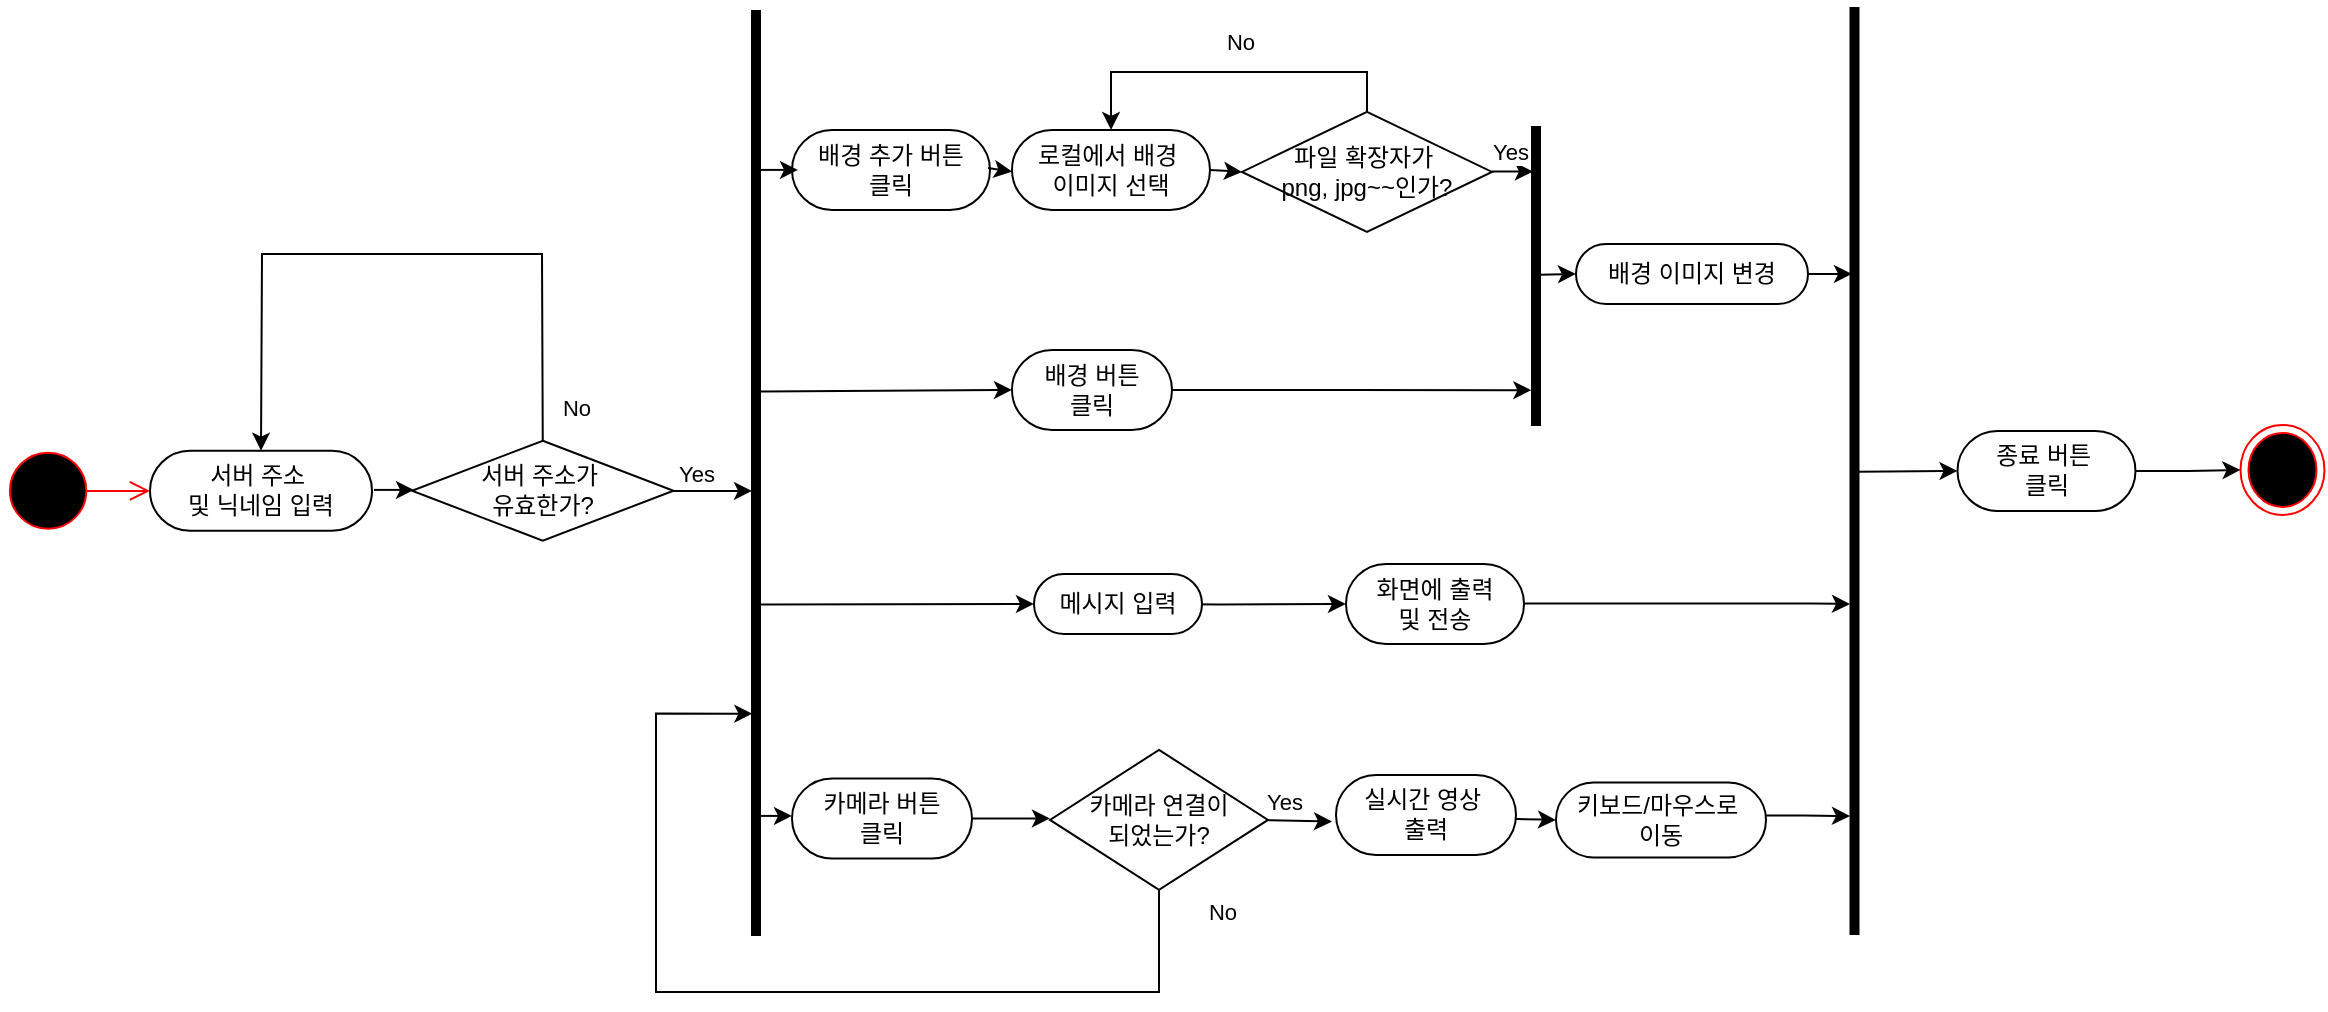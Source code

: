 <mxfile version="25.0.3">
  <diagram name="페이지-1" id="XvQF9n6qywICk4ydZcP7">
    <mxGraphModel dx="1030" dy="-169" grid="1" gridSize="10" guides="1" tooltips="1" connect="1" arrows="1" fold="1" page="1" pageScale="1" pageWidth="827" pageHeight="1169" math="0" shadow="0">
      <root>
        <mxCell id="0" />
        <mxCell id="1" parent="0" />
        <mxCell id="Ij9K8iB4IWFIipHfGx9D-1" value="" style="ellipse;html=1;shape=endState;fillColor=#000000;strokeColor=#ff0000;rotation=-90;" vertex="1" parent="1">
          <mxGeometry x="2187.75" y="1497.95" width="45" height="42" as="geometry" />
        </mxCell>
        <mxCell id="Ij9K8iB4IWFIipHfGx9D-2" value="" style="ellipse;html=1;shape=startState;fillColor=#000000;strokeColor=#ff0000;rotation=-90;" vertex="1" parent="1">
          <mxGeometry x="1070" y="1506.28" width="46.09" height="46.17" as="geometry" />
        </mxCell>
        <mxCell id="Ij9K8iB4IWFIipHfGx9D-3" value="" style="edgeStyle=orthogonalEdgeStyle;html=1;verticalAlign=bottom;endArrow=open;endSize=8;strokeColor=#ff0000;rounded=0;" edge="1" parent="1">
          <mxGeometry relative="1" as="geometry">
            <mxPoint x="1144" y="1529.45" as="targetPoint" />
            <mxPoint x="1112" y="1529.45" as="sourcePoint" />
          </mxGeometry>
        </mxCell>
        <mxCell id="Ij9K8iB4IWFIipHfGx9D-4" value="서버 주소&amp;nbsp;&lt;div&gt;및 닉네임 입력&lt;/div&gt;" style="rounded=1;whiteSpace=wrap;html=1;arcSize=50;rotation=0;" vertex="1" parent="1">
          <mxGeometry x="1144" y="1509.36" width="111" height="40" as="geometry" />
        </mxCell>
        <mxCell id="Ij9K8iB4IWFIipHfGx9D-5" value="서버 주소가&amp;nbsp;&lt;div&gt;유효한가?&lt;/div&gt;" style="rhombus;whiteSpace=wrap;html=1;rotation=0;" vertex="1" parent="1">
          <mxGeometry x="1275" y="1504.36" width="130.75" height="50" as="geometry" />
        </mxCell>
        <mxCell id="Ij9K8iB4IWFIipHfGx9D-6" value="" style="endArrow=classic;html=1;rounded=0;" edge="1" parent="1">
          <mxGeometry width="50" height="50" relative="1" as="geometry">
            <mxPoint x="1256" y="1528.95" as="sourcePoint" />
            <mxPoint x="1276" y="1528.95" as="targetPoint" />
          </mxGeometry>
        </mxCell>
        <mxCell id="Ij9K8iB4IWFIipHfGx9D-7" value="" style="endArrow=classic;html=1;rounded=0;" edge="1" parent="1">
          <mxGeometry width="50" height="50" relative="1" as="geometry">
            <mxPoint x="1405" y="1529.45" as="sourcePoint" />
            <mxPoint x="1445" y="1529.45" as="targetPoint" />
          </mxGeometry>
        </mxCell>
        <mxCell id="Ij9K8iB4IWFIipHfGx9D-8" value="Yes" style="edgeLabel;html=1;align=center;verticalAlign=middle;resizable=0;points=[];rotation=0;" vertex="1" connectable="0" parent="Ij9K8iB4IWFIipHfGx9D-7">
          <mxGeometry x="-0.15" y="-5" relative="1" as="geometry">
            <mxPoint x="-5" y="-14" as="offset" />
          </mxGeometry>
        </mxCell>
        <mxCell id="Ij9K8iB4IWFIipHfGx9D-9" value="" style="endArrow=classic;html=1;rounded=0;exitX=0.5;exitY=0;exitDx=0;exitDy=0;entryX=0.5;entryY=0;entryDx=0;entryDy=0;" edge="1" parent="1" source="Ij9K8iB4IWFIipHfGx9D-5" target="Ij9K8iB4IWFIipHfGx9D-4">
          <mxGeometry width="50" height="50" relative="1" as="geometry">
            <mxPoint x="1337" y="1499.95" as="sourcePoint" />
            <mxPoint x="1147" y="1439.95" as="targetPoint" />
            <Array as="points">
              <mxPoint x="1340" y="1410.95" />
              <mxPoint x="1200" y="1410.95" />
            </Array>
          </mxGeometry>
        </mxCell>
        <mxCell id="Ij9K8iB4IWFIipHfGx9D-10" value="No" style="edgeLabel;html=1;align=center;verticalAlign=middle;resizable=0;points=[];rotation=0;" vertex="1" connectable="0" parent="Ij9K8iB4IWFIipHfGx9D-9">
          <mxGeometry x="-0.787" y="1" relative="1" as="geometry">
            <mxPoint x="18" y="19" as="offset" />
          </mxGeometry>
        </mxCell>
        <mxCell id="Ij9K8iB4IWFIipHfGx9D-11" value="" style="line;strokeWidth=5;fillColor=none;align=left;verticalAlign=middle;spacingTop=-1;spacingLeft=3;spacingRight=3;rotatable=0;labelPosition=right;points=[];portConstraint=eastwest;strokeColor=inherit;rotation=-90;" vertex="1" parent="1">
          <mxGeometry x="1215.5" y="1516.45" width="463" height="8" as="geometry" />
        </mxCell>
        <mxCell id="Ij9K8iB4IWFIipHfGx9D-12" style="edgeStyle=orthogonalEdgeStyle;rounded=0;orthogonalLoop=1;jettySize=auto;html=1;exitX=1;exitY=0.5;exitDx=0;exitDy=0;entryX=0;entryY=0.5;entryDx=0;entryDy=0;" edge="1" parent="1" source="Ij9K8iB4IWFIipHfGx9D-13" target="Ij9K8iB4IWFIipHfGx9D-36">
          <mxGeometry relative="1" as="geometry">
            <mxPoint x="1585" y="1694.78" as="targetPoint" />
          </mxGeometry>
        </mxCell>
        <mxCell id="Ij9K8iB4IWFIipHfGx9D-13" value="카메라 버튼&lt;div&gt;클릭&lt;/div&gt;" style="rounded=1;whiteSpace=wrap;html=1;arcSize=50;rotation=0;" vertex="1" parent="1">
          <mxGeometry x="1465" y="1673.2" width="90" height="40" as="geometry" />
        </mxCell>
        <mxCell id="Ij9K8iB4IWFIipHfGx9D-14" style="edgeStyle=orthogonalEdgeStyle;rounded=0;orthogonalLoop=1;jettySize=auto;html=1;entryX=0;entryY=0.5;entryDx=0;entryDy=0;" edge="1" parent="1" target="Ij9K8iB4IWFIipHfGx9D-47">
          <mxGeometry relative="1" as="geometry">
            <mxPoint x="1604" y="1585.95" as="targetPoint" />
            <mxPoint x="1615" y="1585.78" as="sourcePoint" />
          </mxGeometry>
        </mxCell>
        <mxCell id="Ij9K8iB4IWFIipHfGx9D-15" value="메시지 입력" style="rounded=1;whiteSpace=wrap;html=1;arcSize=50;rotation=0;" vertex="1" parent="1">
          <mxGeometry x="1586" y="1570.95" width="84" height="30" as="geometry" />
        </mxCell>
        <mxCell id="Ij9K8iB4IWFIipHfGx9D-16" style="edgeStyle=orthogonalEdgeStyle;rounded=0;orthogonalLoop=1;jettySize=auto;html=1;" edge="1" parent="1">
          <mxGeometry relative="1" as="geometry">
            <mxPoint x="1994" y="1692" as="targetPoint" />
            <mxPoint x="1944" y="1691.78" as="sourcePoint" />
            <Array as="points">
              <mxPoint x="1971" y="1692" />
              <mxPoint x="2003" y="1692" />
            </Array>
          </mxGeometry>
        </mxCell>
        <mxCell id="Ij9K8iB4IWFIipHfGx9D-17" value="키보드/마우스로&lt;span style=&quot;background-color: initial;&quot;&gt;&amp;nbsp;&lt;/span&gt;&lt;div&gt;&lt;span style=&quot;background-color: initial;&quot;&gt;이동&lt;/span&gt;&lt;/div&gt;" style="rounded=1;whiteSpace=wrap;html=1;arcSize=50;rotation=0;" vertex="1" parent="1">
          <mxGeometry x="1847" y="1675.2" width="105" height="37.5" as="geometry" />
        </mxCell>
        <mxCell id="Ij9K8iB4IWFIipHfGx9D-18" style="edgeStyle=orthogonalEdgeStyle;rounded=0;orthogonalLoop=1;jettySize=auto;html=1;exitX=1;exitY=0.5;exitDx=0;exitDy=0;entryX=0.119;entryY=0.21;entryDx=0;entryDy=0;entryPerimeter=0;" edge="1" parent="1" source="Ij9K8iB4IWFIipHfGx9D-19" target="Ij9K8iB4IWFIipHfGx9D-30">
          <mxGeometry relative="1" as="geometry">
            <mxPoint x="1827" y="1478.95" as="targetPoint" />
            <mxPoint x="1663" y="1478.78" as="sourcePoint" />
          </mxGeometry>
        </mxCell>
        <mxCell id="Ij9K8iB4IWFIipHfGx9D-19" value="배경 버튼&lt;div&gt;클릭&lt;/div&gt;" style="rounded=1;whiteSpace=wrap;html=1;arcSize=50;rotation=0;" vertex="1" parent="1">
          <mxGeometry x="1575" y="1458.95" width="80" height="40" as="geometry" />
        </mxCell>
        <mxCell id="Ij9K8iB4IWFIipHfGx9D-20" value="배경 추가 버튼&lt;div&gt;클릭&lt;/div&gt;" style="rounded=1;whiteSpace=wrap;html=1;arcSize=50;rotation=0;" vertex="1" parent="1">
          <mxGeometry x="1465" y="1348.95" width="99" height="40" as="geometry" />
        </mxCell>
        <mxCell id="Ij9K8iB4IWFIipHfGx9D-21" value="" style="endArrow=classic;html=1;rounded=0;entryX=0.5;entryY=0;entryDx=0;entryDy=0;" edge="1" parent="1">
          <mxGeometry width="50" height="50" relative="1" as="geometry">
            <mxPoint x="1448" y="1691.95" as="sourcePoint" />
            <mxPoint x="1465.0" y="1691.95" as="targetPoint" />
          </mxGeometry>
        </mxCell>
        <mxCell id="Ij9K8iB4IWFIipHfGx9D-22" value="" style="endArrow=classic;html=1;rounded=0;entryX=0;entryY=0.5;entryDx=0;entryDy=0;exitX=0.358;exitY=0.527;exitDx=0;exitDy=0;exitPerimeter=0;" edge="1" parent="1" source="Ij9K8iB4IWFIipHfGx9D-11" target="Ij9K8iB4IWFIipHfGx9D-15">
          <mxGeometry width="50" height="50" relative="1" as="geometry">
            <mxPoint x="1524" y="1585.95" as="sourcePoint" />
            <mxPoint x="1541" y="1586.95" as="targetPoint" />
          </mxGeometry>
        </mxCell>
        <mxCell id="Ij9K8iB4IWFIipHfGx9D-23" style="edgeStyle=orthogonalEdgeStyle;rounded=0;orthogonalLoop=1;jettySize=auto;html=1;exitX=0.5;exitY=0;exitDx=0;exitDy=0;entryX=0.5;entryY=0;entryDx=0;entryDy=0;" edge="1" parent="1" source="Ij9K8iB4IWFIipHfGx9D-25" target="Ij9K8iB4IWFIipHfGx9D-26">
          <mxGeometry relative="1" as="geometry" />
        </mxCell>
        <mxCell id="Ij9K8iB4IWFIipHfGx9D-24" value="No" style="edgeLabel;html=1;align=center;verticalAlign=middle;resizable=0;points=[];rotation=0;" vertex="1" connectable="0" parent="Ij9K8iB4IWFIipHfGx9D-23">
          <mxGeometry x="-0.535" relative="1" as="geometry">
            <mxPoint x="-43" y="-15" as="offset" />
          </mxGeometry>
        </mxCell>
        <mxCell id="Ij9K8iB4IWFIipHfGx9D-25" value="파일 확장자가&amp;nbsp;&lt;div&gt;png, jpg~~인가?&lt;/div&gt;" style="rhombus;whiteSpace=wrap;html=1;rotation=0;" vertex="1" parent="1">
          <mxGeometry x="1690" y="1339.95" width="125" height="60" as="geometry" />
        </mxCell>
        <mxCell id="Ij9K8iB4IWFIipHfGx9D-26" value="로컬에서 배경&amp;nbsp;&lt;div&gt;이미지 선택&lt;/div&gt;" style="rounded=1;whiteSpace=wrap;html=1;arcSize=50;rotation=0;" vertex="1" parent="1">
          <mxGeometry x="1575" y="1348.95" width="99" height="40" as="geometry" />
        </mxCell>
        <mxCell id="Ij9K8iB4IWFIipHfGx9D-27" value="" style="endArrow=classic;html=1;rounded=0;entryX=0;entryY=0.5;entryDx=0;entryDy=0;exitX=1;exitY=0.5;exitDx=0;exitDy=0;" edge="1" parent="1" source="Ij9K8iB4IWFIipHfGx9D-26" target="Ij9K8iB4IWFIipHfGx9D-25">
          <mxGeometry width="50" height="50" relative="1" as="geometry">
            <mxPoint x="1674" y="1367.95" as="sourcePoint" />
            <mxPoint x="1685" y="1369.78" as="targetPoint" />
          </mxGeometry>
        </mxCell>
        <mxCell id="Ij9K8iB4IWFIipHfGx9D-28" style="edgeStyle=orthogonalEdgeStyle;rounded=0;orthogonalLoop=1;jettySize=auto;html=1;exitX=0.5;exitY=1;exitDx=0;exitDy=0;" edge="1" parent="1">
          <mxGeometry relative="1" as="geometry">
            <mxPoint x="1995" y="1420.95" as="targetPoint" />
            <mxPoint x="1930" y="1420.95" as="sourcePoint" />
          </mxGeometry>
        </mxCell>
        <mxCell id="Ij9K8iB4IWFIipHfGx9D-29" value="배경 이미지 변경" style="rounded=1;whiteSpace=wrap;html=1;arcSize=50;rotation=0;" vertex="1" parent="1">
          <mxGeometry x="1857" y="1405.95" width="116" height="30" as="geometry" />
        </mxCell>
        <mxCell id="Ij9K8iB4IWFIipHfGx9D-30" value="" style="line;strokeWidth=5;fillColor=none;align=left;verticalAlign=middle;spacingTop=-1;spacingLeft=3;spacingRight=3;rotatable=0;labelPosition=right;points=[];portConstraint=eastwest;strokeColor=inherit;rotation=-90;" vertex="1" parent="1">
          <mxGeometry x="1762" y="1417.95" width="150" height="8" as="geometry" />
        </mxCell>
        <mxCell id="Ij9K8iB4IWFIipHfGx9D-31" style="edgeStyle=orthogonalEdgeStyle;rounded=0;orthogonalLoop=1;jettySize=auto;html=1;entryX=0.848;entryY=0.307;entryDx=0;entryDy=0;entryPerimeter=0;" edge="1" parent="1" target="Ij9K8iB4IWFIipHfGx9D-30">
          <mxGeometry relative="1" as="geometry">
            <mxPoint x="1815" y="1369.78" as="sourcePoint" />
          </mxGeometry>
        </mxCell>
        <mxCell id="Ij9K8iB4IWFIipHfGx9D-32" value="Yes" style="edgeLabel;html=1;align=center;verticalAlign=middle;resizable=0;points=[];rotation=0;" vertex="1" connectable="0" parent="Ij9K8iB4IWFIipHfGx9D-31">
          <mxGeometry x="-0.116" y="2" relative="1" as="geometry">
            <mxPoint y="-8" as="offset" />
          </mxGeometry>
        </mxCell>
        <mxCell id="Ij9K8iB4IWFIipHfGx9D-33" value="" style="endArrow=classic;html=1;rounded=0;entryX=0;entryY=0.5;entryDx=0;entryDy=0;exitX=0.504;exitY=0.67;exitDx=0;exitDy=0;exitPerimeter=0;" edge="1" parent="1" source="Ij9K8iB4IWFIipHfGx9D-30" target="Ij9K8iB4IWFIipHfGx9D-29">
          <mxGeometry width="50" height="50" relative="1" as="geometry">
            <mxPoint x="1821" y="1598.95" as="sourcePoint" />
            <mxPoint x="1771" y="1548.95" as="targetPoint" />
          </mxGeometry>
        </mxCell>
        <mxCell id="Ij9K8iB4IWFIipHfGx9D-34" style="edgeStyle=orthogonalEdgeStyle;rounded=0;orthogonalLoop=1;jettySize=auto;html=1;exitX=1;exitY=0.5;exitDx=0;exitDy=0;" edge="1" parent="1" source="Ij9K8iB4IWFIipHfGx9D-36">
          <mxGeometry relative="1" as="geometry">
            <mxPoint x="1735" y="1694.78" as="targetPoint" />
            <Array as="points">
              <mxPoint x="1700" y="1693.78" />
              <mxPoint x="1737" y="1694.78" />
            </Array>
          </mxGeometry>
        </mxCell>
        <mxCell id="Ij9K8iB4IWFIipHfGx9D-35" value="Yes" style="edgeLabel;html=1;align=center;verticalAlign=middle;resizable=0;points=[];rotation=0;" vertex="1" connectable="0" parent="Ij9K8iB4IWFIipHfGx9D-34">
          <mxGeometry x="-0.285" y="9" relative="1" as="geometry">
            <mxPoint as="offset" />
          </mxGeometry>
        </mxCell>
        <mxCell id="Ij9K8iB4IWFIipHfGx9D-36" value="카메라 연결이&lt;div&gt;되었는가?&lt;/div&gt;" style="rhombus;whiteSpace=wrap;html=1;rotation=0;" vertex="1" parent="1">
          <mxGeometry x="1594" y="1658.95" width="109" height="70" as="geometry" />
        </mxCell>
        <mxCell id="Ij9K8iB4IWFIipHfGx9D-37" style="edgeStyle=orthogonalEdgeStyle;rounded=0;orthogonalLoop=1;jettySize=auto;html=1;entryX=0;entryY=0.5;entryDx=0;entryDy=0;" edge="1" parent="1" target="Ij9K8iB4IWFIipHfGx9D-17">
          <mxGeometry relative="1" as="geometry">
            <mxPoint x="1790" y="1692.78" as="sourcePoint" />
          </mxGeometry>
        </mxCell>
        <mxCell id="Ij9K8iB4IWFIipHfGx9D-38" value="실시간 영상&amp;nbsp;&lt;div&gt;출력&lt;/div&gt;" style="rounded=1;whiteSpace=wrap;html=1;arcSize=50;rotation=0;" vertex="1" parent="1">
          <mxGeometry x="1737" y="1671.45" width="90" height="40" as="geometry" />
        </mxCell>
        <mxCell id="Ij9K8iB4IWFIipHfGx9D-39" style="edgeStyle=orthogonalEdgeStyle;rounded=0;orthogonalLoop=1;jettySize=auto;html=1;entryX=0.5;entryY=0;entryDx=0;entryDy=0;" edge="1" parent="1" source="Ij9K8iB4IWFIipHfGx9D-49" target="Ij9K8iB4IWFIipHfGx9D-1">
          <mxGeometry relative="1" as="geometry">
            <mxPoint x="1987.75" y="1557.78" as="targetPoint" />
            <mxPoint x="2117.75" y="1520.28" as="sourcePoint" />
          </mxGeometry>
        </mxCell>
        <mxCell id="Ij9K8iB4IWFIipHfGx9D-40" value="" style="endArrow=classic;html=1;rounded=0;entryX=0;entryY=0.5;entryDx=0;entryDy=0;exitX=0.588;exitY=0.679;exitDx=0;exitDy=0;exitPerimeter=0;" edge="1" parent="1" source="Ij9K8iB4IWFIipHfGx9D-11" target="Ij9K8iB4IWFIipHfGx9D-19">
          <mxGeometry width="50" height="50" relative="1" as="geometry">
            <mxPoint x="1515" y="1479.95" as="sourcePoint" />
            <mxPoint x="1535" y="1479.95" as="targetPoint" />
          </mxGeometry>
        </mxCell>
        <mxCell id="Ij9K8iB4IWFIipHfGx9D-41" value="" style="endArrow=classic;html=1;rounded=0;entryX=0.5;entryY=0;entryDx=0;entryDy=0;exitX=0.301;exitY=0.648;exitDx=0;exitDy=0;exitPerimeter=0;" edge="1" parent="1">
          <mxGeometry width="50" height="50" relative="1" as="geometry">
            <mxPoint x="1448" y="1368.95" as="sourcePoint" />
            <mxPoint x="1468" y="1368.95" as="targetPoint" />
          </mxGeometry>
        </mxCell>
        <mxCell id="Ij9K8iB4IWFIipHfGx9D-42" value="" style="endArrow=classic;html=1;rounded=0;exitX=0.301;exitY=0.648;exitDx=0;exitDy=0;exitPerimeter=0;" edge="1" parent="1">
          <mxGeometry width="50" height="50" relative="1" as="geometry">
            <mxPoint x="1563" y="1367.95" as="sourcePoint" />
            <mxPoint x="1575" y="1369.78" as="targetPoint" />
          </mxGeometry>
        </mxCell>
        <mxCell id="Ij9K8iB4IWFIipHfGx9D-43" style="edgeStyle=orthogonalEdgeStyle;rounded=0;orthogonalLoop=1;jettySize=auto;html=1;exitX=0.5;exitY=1;exitDx=0;exitDy=0;entryX=0.24;entryY=0.273;entryDx=0;entryDy=0;entryPerimeter=0;" edge="1" parent="1" source="Ij9K8iB4IWFIipHfGx9D-36" target="Ij9K8iB4IWFIipHfGx9D-11">
          <mxGeometry relative="1" as="geometry">
            <mxPoint x="1440" y="1641" as="targetPoint" />
            <Array as="points">
              <mxPoint x="1649" y="1780" />
              <mxPoint x="1397" y="1780" />
              <mxPoint x="1397" y="1641" />
            </Array>
          </mxGeometry>
        </mxCell>
        <mxCell id="Ij9K8iB4IWFIipHfGx9D-44" value="No" style="edgeLabel;html=1;align=center;verticalAlign=middle;resizable=0;points=[];rotation=0;" vertex="1" connectable="0" parent="Ij9K8iB4IWFIipHfGx9D-43">
          <mxGeometry x="-0.86" y="4" relative="1" as="geometry">
            <mxPoint x="27" y="-24" as="offset" />
          </mxGeometry>
        </mxCell>
        <mxCell id="Ij9K8iB4IWFIipHfGx9D-45" value="" style="line;strokeWidth=5;fillColor=none;align=left;verticalAlign=middle;spacingTop=-1;spacingLeft=3;spacingRight=3;rotatable=0;labelPosition=right;points=[];portConstraint=eastwest;strokeColor=inherit;rotation=-90;" vertex="1" parent="1">
          <mxGeometry x="1764.25" y="1515.45" width="464" height="8" as="geometry" />
        </mxCell>
        <mxCell id="Ij9K8iB4IWFIipHfGx9D-46" style="edgeStyle=orthogonalEdgeStyle;rounded=0;orthogonalLoop=1;jettySize=auto;html=1;" edge="1" parent="1">
          <mxGeometry relative="1" as="geometry">
            <mxPoint x="1994" y="1586" as="targetPoint" />
            <mxPoint x="1769" y="1585.78" as="sourcePoint" />
            <Array as="points">
              <mxPoint x="1975" y="1586" />
              <mxPoint x="1984" y="1586" />
            </Array>
          </mxGeometry>
        </mxCell>
        <mxCell id="Ij9K8iB4IWFIipHfGx9D-47" value="화면에 출력&lt;div&gt;및 전송&lt;/div&gt;" style="rounded=1;whiteSpace=wrap;html=1;arcSize=50;rotation=0;" vertex="1" parent="1">
          <mxGeometry x="1742" y="1565.95" width="89" height="40" as="geometry" />
        </mxCell>
        <mxCell id="Ij9K8iB4IWFIipHfGx9D-48" value="" style="endArrow=classic;html=1;rounded=0;entryX=0;entryY=0.5;entryDx=0;entryDy=0;exitX=0.486;exitY=0.719;exitDx=0;exitDy=0;exitPerimeter=0;" edge="1" parent="1" target="Ij9K8iB4IWFIipHfGx9D-49">
          <mxGeometry width="50" height="50" relative="1" as="geometry">
            <mxPoint x="1998.002" y="1519.855" as="sourcePoint" />
            <mxPoint x="1956.75" y="1603.45" as="targetPoint" />
          </mxGeometry>
        </mxCell>
        <mxCell id="Ij9K8iB4IWFIipHfGx9D-49" value="종료 버튼&amp;nbsp;&lt;div&gt;클릭&lt;/div&gt;" style="rounded=1;whiteSpace=wrap;html=1;arcSize=50;rotation=0;" vertex="1" parent="1">
          <mxGeometry x="2047.75" y="1499.45" width="89" height="40" as="geometry" />
        </mxCell>
      </root>
    </mxGraphModel>
  </diagram>
</mxfile>

